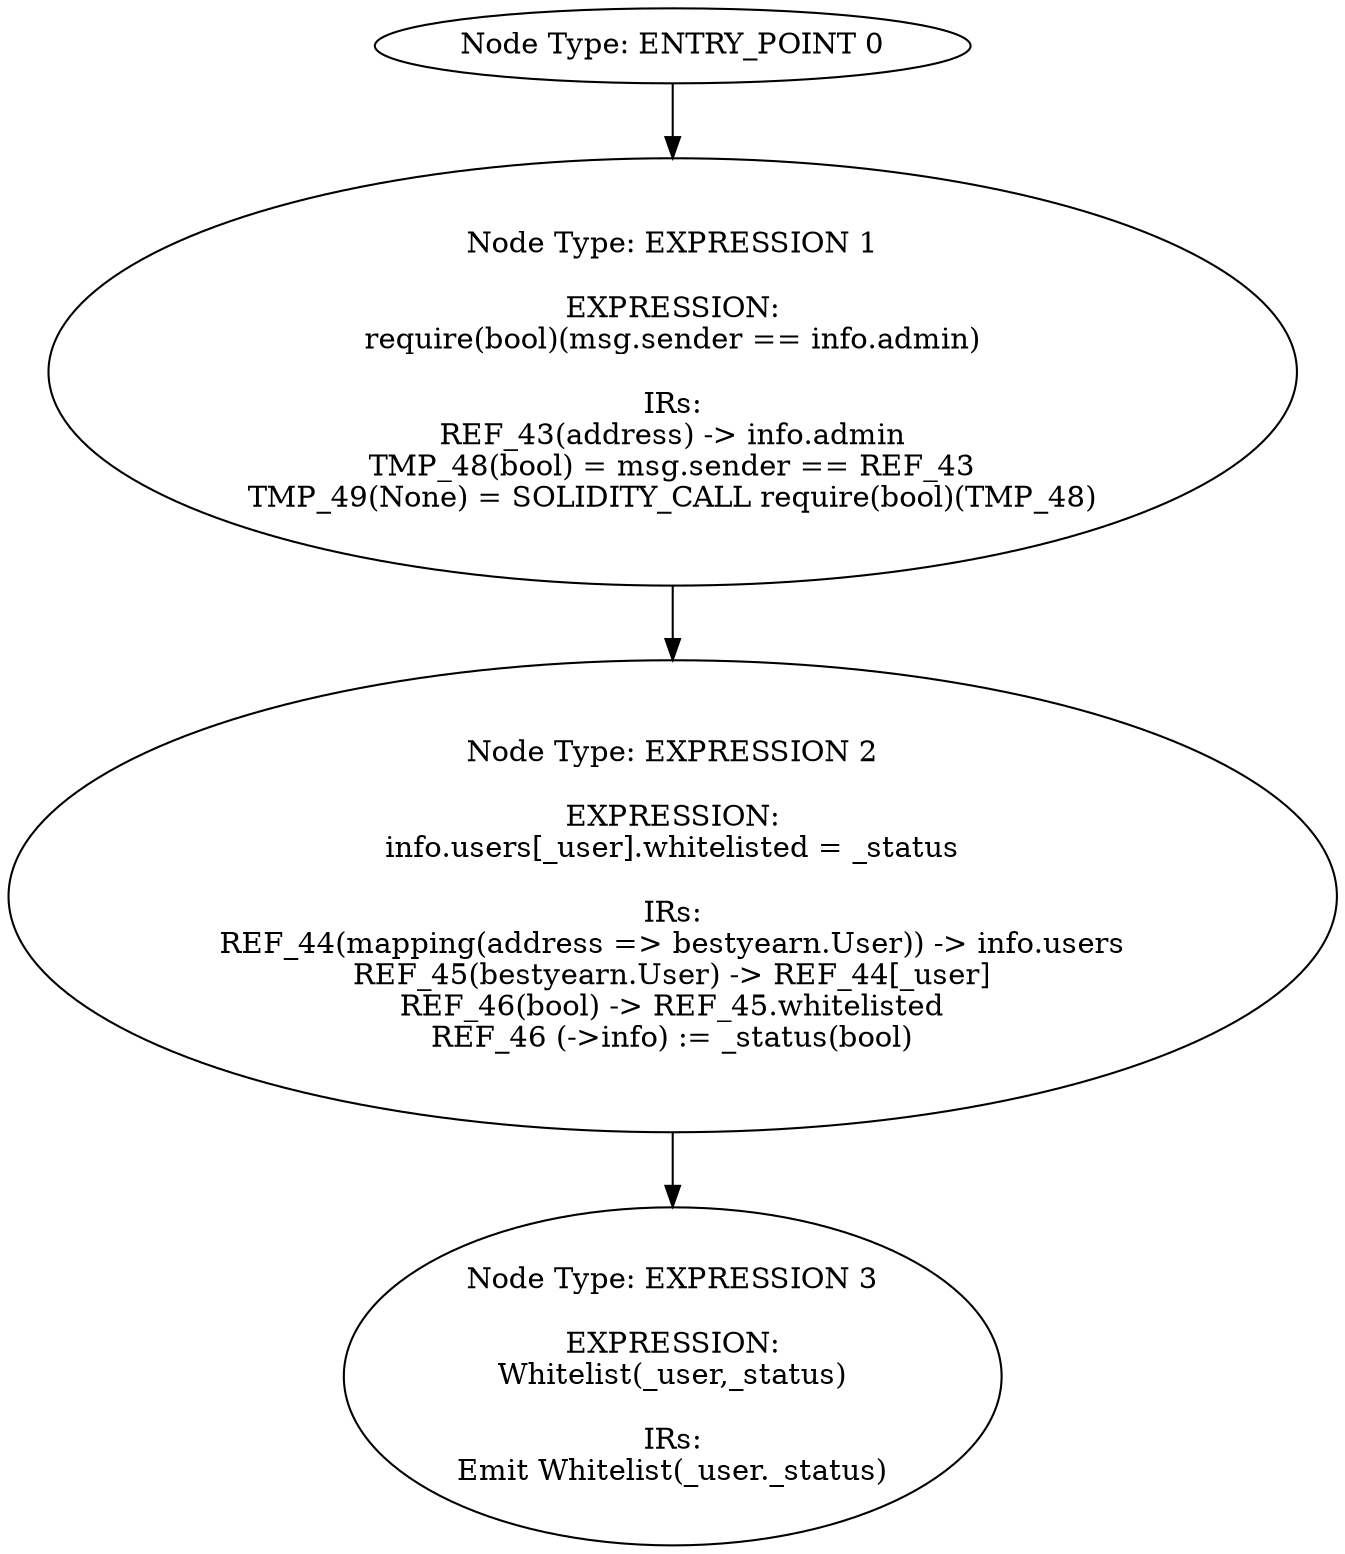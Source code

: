 digraph{
0[label="Node Type: ENTRY_POINT 0
"];
0->1;
1[label="Node Type: EXPRESSION 1

EXPRESSION:
require(bool)(msg.sender == info.admin)

IRs:
REF_43(address) -> info.admin
TMP_48(bool) = msg.sender == REF_43
TMP_49(None) = SOLIDITY_CALL require(bool)(TMP_48)"];
1->2;
2[label="Node Type: EXPRESSION 2

EXPRESSION:
info.users[_user].whitelisted = _status

IRs:
REF_44(mapping(address => bestyearn.User)) -> info.users
REF_45(bestyearn.User) -> REF_44[_user]
REF_46(bool) -> REF_45.whitelisted
REF_46 (->info) := _status(bool)"];
2->3;
3[label="Node Type: EXPRESSION 3

EXPRESSION:
Whitelist(_user,_status)

IRs:
Emit Whitelist(_user._status)"];
}
